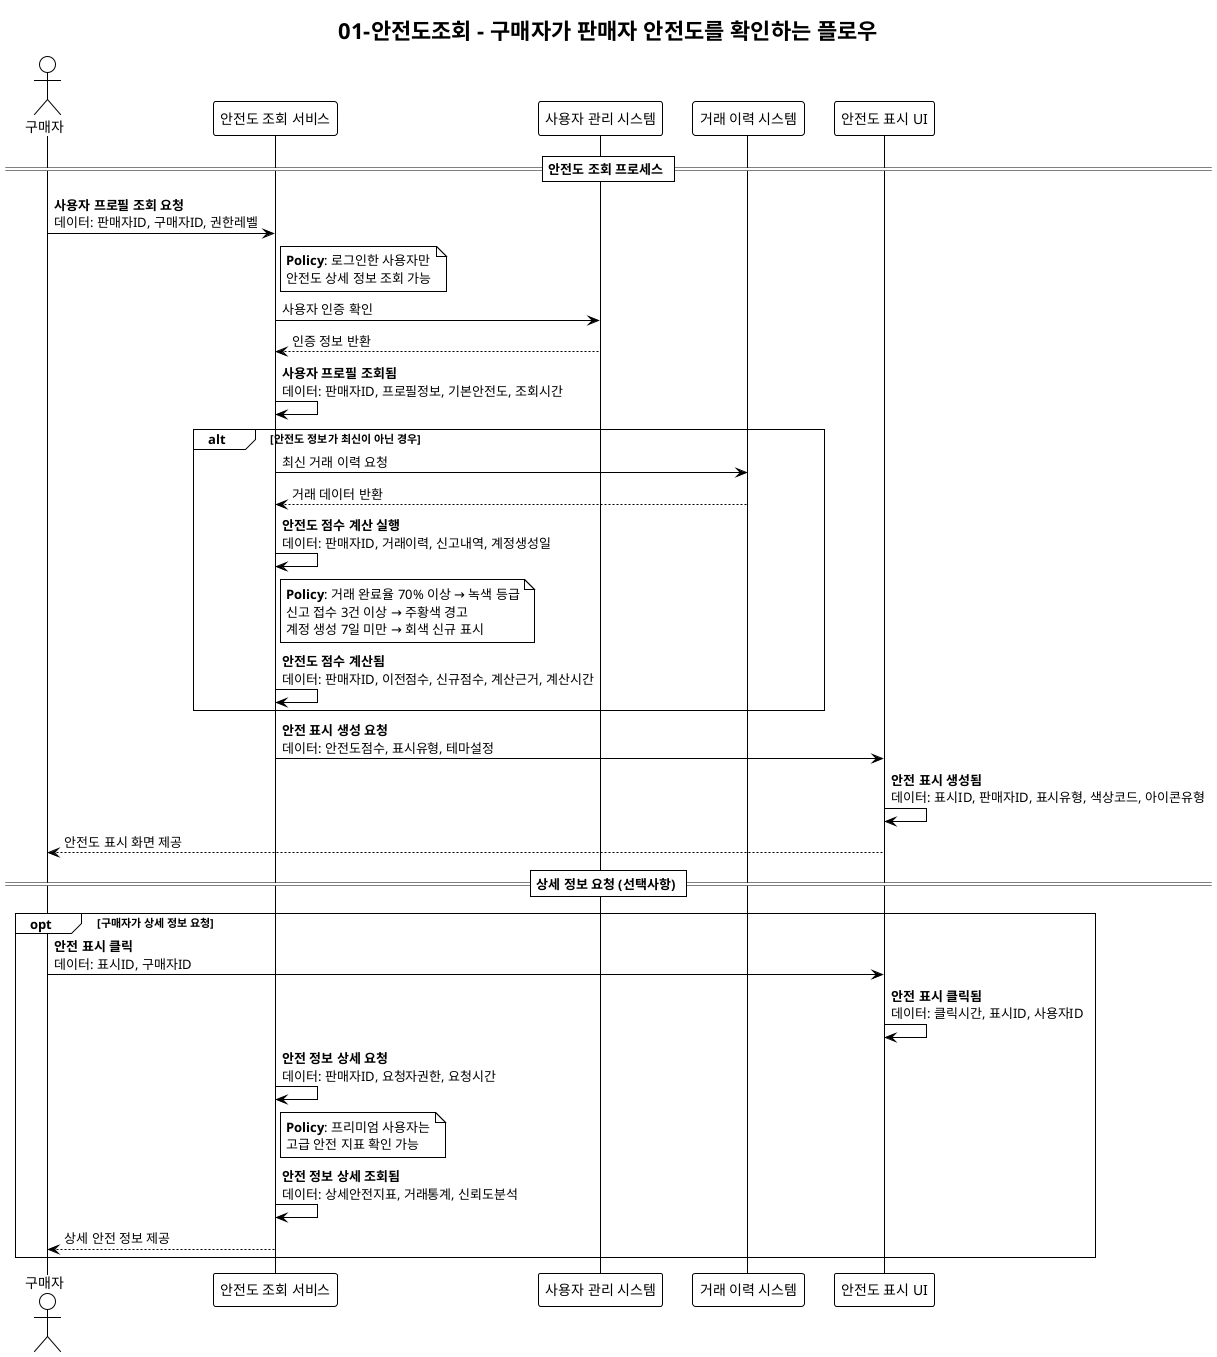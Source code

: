 @startuml 01-안전도조회
!theme mono

title 01-안전도조회 - 구매자가 판매자 안전도를 확인하는 플로우

actor "구매자" as Buyer
participant "안전도 조회 서비스" as SafetyService
participant "사용자 관리 시스템" as UserSystem
participant "거래 이력 시스템" as TransactionSystem
participant "안전도 표시 UI" as SafetyUI

== 안전도 조회 프로세스 ==

Buyer -> SafetyService : **사용자 프로필 조회 요청**\n데이터: 판매자ID, 구매자ID, 권한레벨

note right of SafetyService
**Policy**: 로그인한 사용자만
안전도 상세 정보 조회 가능
end note

SafetyService -> UserSystem : 사용자 인증 확인
UserSystem --> SafetyService : 인증 정보 반환

SafetyService -> SafetyService : **사용자 프로필 조회됨**\n데이터: 판매자ID, 프로필정보, 기본안전도, 조회시간

alt 안전도 정보가 최신이 아닌 경우
    SafetyService -> TransactionSystem : 최신 거래 이력 요청
    TransactionSystem --> SafetyService : 거래 데이터 반환

    SafetyService -> SafetyService : **안전도 점수 계산 실행**\n데이터: 판매자ID, 거래이력, 신고내역, 계정생성일

    note right of SafetyService
    **Policy**: 거래 완료율 70% 이상 → 녹색 등급
    신고 접수 3건 이상 → 주황색 경고
    계정 생성 7일 미만 → 회색 신규 표시
    end note

    SafetyService -> SafetyService : **안전도 점수 계산됨**\n데이터: 판매자ID, 이전점수, 신규점수, 계산근거, 계산시간
end

SafetyService -> SafetyUI : **안전 표시 생성 요청**\n데이터: 안전도점수, 표시유형, 테마설정

SafetyUI -> SafetyUI : **안전 표시 생성됨**\n데이터: 표시ID, 판매자ID, 표시유형, 색상코드, 아이콘유형

SafetyUI --> Buyer : 안전도 표시 화면 제공

== 상세 정보 요청 (선택사항) ==

opt 구매자가 상세 정보 요청
    Buyer -> SafetyUI : **안전 표시 클릭**\n데이터: 표시ID, 구매자ID

    SafetyUI -> SafetyUI : **안전 표시 클릭됨**\n데이터: 클릭시간, 표시ID, 사용자ID

    SafetyService -> SafetyService : **안전 정보 상세 요청**\n데이터: 판매자ID, 요청자권한, 요청시간

    note right of SafetyService
    **Policy**: 프리미엄 사용자는
    고급 안전 지표 확인 가능
    end note

    SafetyService -> SafetyService : **안전 정보 상세 조회됨**\n데이터: 상세안전지표, 거래통계, 신뢰도분석

    SafetyService --> Buyer : 상세 안전 정보 제공
end

@enduml